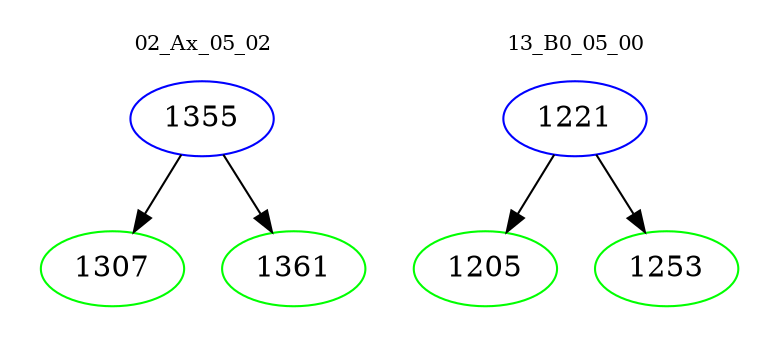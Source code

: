 digraph{
subgraph cluster_0 {
color = white
label = "02_Ax_05_02";
fontsize=10;
T0_1355 [label="1355", color="blue"]
T0_1355 -> T0_1307 [color="black"]
T0_1307 [label="1307", color="green"]
T0_1355 -> T0_1361 [color="black"]
T0_1361 [label="1361", color="green"]
}
subgraph cluster_1 {
color = white
label = "13_B0_05_00";
fontsize=10;
T1_1221 [label="1221", color="blue"]
T1_1221 -> T1_1205 [color="black"]
T1_1205 [label="1205", color="green"]
T1_1221 -> T1_1253 [color="black"]
T1_1253 [label="1253", color="green"]
}
}
